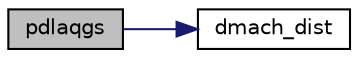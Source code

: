 digraph "pdlaqgs"
{
 // LATEX_PDF_SIZE
  edge [fontname="Helvetica",fontsize="10",labelfontname="Helvetica",labelfontsize="10"];
  node [fontname="Helvetica",fontsize="10",shape=record];
  rankdir="LR";
  Node1 [label="pdlaqgs",height=0.2,width=0.4,color="black", fillcolor="grey75", style="filled", fontcolor="black",tooltip=" "];
  Node1 -> Node2 [color="midnightblue",fontsize="10",style="solid",fontname="Helvetica"];
  Node2 [label="dmach_dist",height=0.2,width=0.4,color="black", fillcolor="white", style="filled",URL="$dmach__dist_8c.html#a9f1d303ee9a82228d1979f3618c27e85",tooltip=" "];
}

